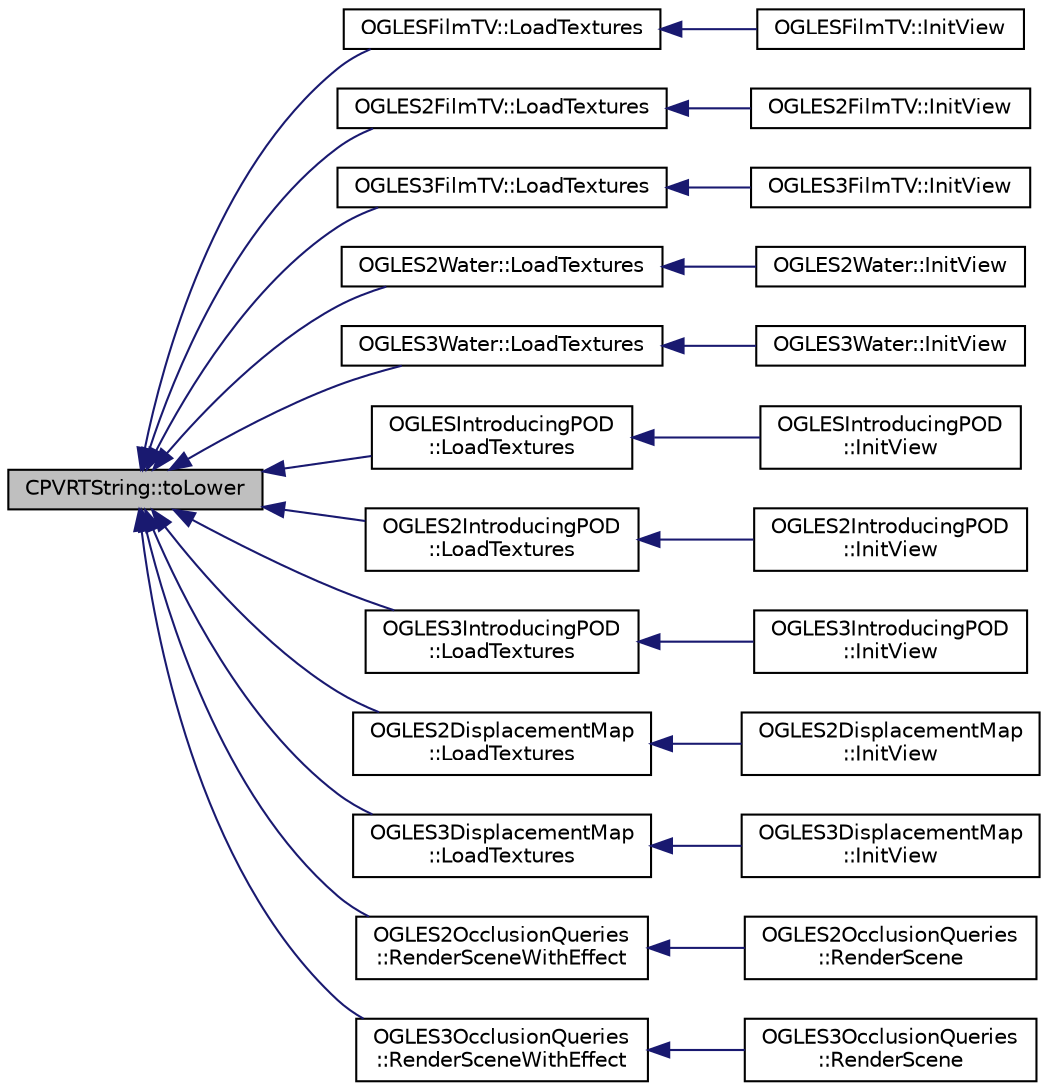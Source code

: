 digraph "CPVRTString::toLower"
{
  edge [fontname="Helvetica",fontsize="10",labelfontname="Helvetica",labelfontsize="10"];
  node [fontname="Helvetica",fontsize="10",shape=record];
  rankdir="LR";
  Node1 [label="CPVRTString::toLower",height=0.2,width=0.4,color="black", fillcolor="grey75", style="filled", fontcolor="black"];
  Node1 -> Node2 [dir="back",color="midnightblue",fontsize="10",style="solid",fontname="Helvetica"];
  Node2 [label="OGLESFilmTV::LoadTextures",height=0.2,width=0.4,color="black", fillcolor="white", style="filled",URL="$class_o_g_l_e_s_film_t_v.html#adb417d352deedf0a4cbc7ab2db274682"];
  Node2 -> Node3 [dir="back",color="midnightblue",fontsize="10",style="solid",fontname="Helvetica"];
  Node3 [label="OGLESFilmTV::InitView",height=0.2,width=0.4,color="black", fillcolor="white", style="filled",URL="$class_o_g_l_e_s_film_t_v.html#a1ea5268db0b745d827dde1ecc543a08b"];
  Node1 -> Node4 [dir="back",color="midnightblue",fontsize="10",style="solid",fontname="Helvetica"];
  Node4 [label="OGLES2FilmTV::LoadTextures",height=0.2,width=0.4,color="black", fillcolor="white", style="filled",URL="$class_o_g_l_e_s2_film_t_v.html#ac02b046a1039e085096b5352bf78a776"];
  Node4 -> Node5 [dir="back",color="midnightblue",fontsize="10",style="solid",fontname="Helvetica"];
  Node5 [label="OGLES2FilmTV::InitView",height=0.2,width=0.4,color="black", fillcolor="white", style="filled",URL="$class_o_g_l_e_s2_film_t_v.html#a6641a9c6654e329a4bb71e235b614b00"];
  Node1 -> Node6 [dir="back",color="midnightblue",fontsize="10",style="solid",fontname="Helvetica"];
  Node6 [label="OGLES3FilmTV::LoadTextures",height=0.2,width=0.4,color="black", fillcolor="white", style="filled",URL="$class_o_g_l_e_s3_film_t_v.html#a31ffd7f6fd605617a316e3b89b9841c9"];
  Node6 -> Node7 [dir="back",color="midnightblue",fontsize="10",style="solid",fontname="Helvetica"];
  Node7 [label="OGLES3FilmTV::InitView",height=0.2,width=0.4,color="black", fillcolor="white", style="filled",URL="$class_o_g_l_e_s3_film_t_v.html#aa18bf366e621fd15d5e970f833baabae"];
  Node1 -> Node8 [dir="back",color="midnightblue",fontsize="10",style="solid",fontname="Helvetica"];
  Node8 [label="OGLES2Water::LoadTextures",height=0.2,width=0.4,color="black", fillcolor="white", style="filled",URL="$class_o_g_l_e_s2_water.html#a6e62abc754164c41ac62d560cccc10fa"];
  Node8 -> Node9 [dir="back",color="midnightblue",fontsize="10",style="solid",fontname="Helvetica"];
  Node9 [label="OGLES2Water::InitView",height=0.2,width=0.4,color="black", fillcolor="white", style="filled",URL="$class_o_g_l_e_s2_water.html#a2da566592e1831ed3d9b4b2d0b400105"];
  Node1 -> Node10 [dir="back",color="midnightblue",fontsize="10",style="solid",fontname="Helvetica"];
  Node10 [label="OGLES3Water::LoadTextures",height=0.2,width=0.4,color="black", fillcolor="white", style="filled",URL="$class_o_g_l_e_s3_water.html#a97b14e60c16a2d1175adf1549722e77b"];
  Node10 -> Node11 [dir="back",color="midnightblue",fontsize="10",style="solid",fontname="Helvetica"];
  Node11 [label="OGLES3Water::InitView",height=0.2,width=0.4,color="black", fillcolor="white", style="filled",URL="$class_o_g_l_e_s3_water.html#a25e025258e7aa9898269ba644ded3dd5"];
  Node1 -> Node12 [dir="back",color="midnightblue",fontsize="10",style="solid",fontname="Helvetica"];
  Node12 [label="OGLESIntroducingPOD\l::LoadTextures",height=0.2,width=0.4,color="black", fillcolor="white", style="filled",URL="$class_o_g_l_e_s_introducing_p_o_d.html#a8f4409ae8856ab85c6bcafe8b4af7e00"];
  Node12 -> Node13 [dir="back",color="midnightblue",fontsize="10",style="solid",fontname="Helvetica"];
  Node13 [label="OGLESIntroducingPOD\l::InitView",height=0.2,width=0.4,color="black", fillcolor="white", style="filled",URL="$class_o_g_l_e_s_introducing_p_o_d.html#aa56538d2f1d161c35d0072394ef99e6e"];
  Node1 -> Node14 [dir="back",color="midnightblue",fontsize="10",style="solid",fontname="Helvetica"];
  Node14 [label="OGLES2IntroducingPOD\l::LoadTextures",height=0.2,width=0.4,color="black", fillcolor="white", style="filled",URL="$class_o_g_l_e_s2_introducing_p_o_d.html#a6c9522e2e620a2c880ecb7f736381606"];
  Node14 -> Node15 [dir="back",color="midnightblue",fontsize="10",style="solid",fontname="Helvetica"];
  Node15 [label="OGLES2IntroducingPOD\l::InitView",height=0.2,width=0.4,color="black", fillcolor="white", style="filled",URL="$class_o_g_l_e_s2_introducing_p_o_d.html#a6ca6537d8354f3a97bf0bc8014a2de3c"];
  Node1 -> Node16 [dir="back",color="midnightblue",fontsize="10",style="solid",fontname="Helvetica"];
  Node16 [label="OGLES3IntroducingPOD\l::LoadTextures",height=0.2,width=0.4,color="black", fillcolor="white", style="filled",URL="$class_o_g_l_e_s3_introducing_p_o_d.html#af5cc40146892d1e0e51e68e4b0e52ecc"];
  Node16 -> Node17 [dir="back",color="midnightblue",fontsize="10",style="solid",fontname="Helvetica"];
  Node17 [label="OGLES3IntroducingPOD\l::InitView",height=0.2,width=0.4,color="black", fillcolor="white", style="filled",URL="$class_o_g_l_e_s3_introducing_p_o_d.html#a782c52b5ecda4997679950037750de6b"];
  Node1 -> Node18 [dir="back",color="midnightblue",fontsize="10",style="solid",fontname="Helvetica"];
  Node18 [label="OGLES2DisplacementMap\l::LoadTextures",height=0.2,width=0.4,color="black", fillcolor="white", style="filled",URL="$class_o_g_l_e_s2_displacement_map.html#a41c1cddcfdd510ddedd7a4ac60e7916a"];
  Node18 -> Node19 [dir="back",color="midnightblue",fontsize="10",style="solid",fontname="Helvetica"];
  Node19 [label="OGLES2DisplacementMap\l::InitView",height=0.2,width=0.4,color="black", fillcolor="white", style="filled",URL="$class_o_g_l_e_s2_displacement_map.html#a8234a56461c3ade780e4454b060d8cdc"];
  Node1 -> Node20 [dir="back",color="midnightblue",fontsize="10",style="solid",fontname="Helvetica"];
  Node20 [label="OGLES3DisplacementMap\l::LoadTextures",height=0.2,width=0.4,color="black", fillcolor="white", style="filled",URL="$class_o_g_l_e_s3_displacement_map.html#a8c17de0a36619b8ffeda623b8b91f374"];
  Node20 -> Node21 [dir="back",color="midnightblue",fontsize="10",style="solid",fontname="Helvetica"];
  Node21 [label="OGLES3DisplacementMap\l::InitView",height=0.2,width=0.4,color="black", fillcolor="white", style="filled",URL="$class_o_g_l_e_s3_displacement_map.html#a5493a4bba670b6d7cf926468b0a2a18f"];
  Node1 -> Node22 [dir="back",color="midnightblue",fontsize="10",style="solid",fontname="Helvetica"];
  Node22 [label="OGLES2OcclusionQueries\l::RenderSceneWithEffect",height=0.2,width=0.4,color="black", fillcolor="white", style="filled",URL="$class_o_g_l_e_s2_occlusion_queries.html#a07366f5e718deb30e905db48205fecde"];
  Node22 -> Node23 [dir="back",color="midnightblue",fontsize="10",style="solid",fontname="Helvetica"];
  Node23 [label="OGLES2OcclusionQueries\l::RenderScene",height=0.2,width=0.4,color="black", fillcolor="white", style="filled",URL="$class_o_g_l_e_s2_occlusion_queries.html#abf4f321ccdc3cac3e81ee2124d2e1999"];
  Node1 -> Node24 [dir="back",color="midnightblue",fontsize="10",style="solid",fontname="Helvetica"];
  Node24 [label="OGLES3OcclusionQueries\l::RenderSceneWithEffect",height=0.2,width=0.4,color="black", fillcolor="white", style="filled",URL="$class_o_g_l_e_s3_occlusion_queries.html#afbfc87546cdefacc99aad97ca6f4c249"];
  Node24 -> Node25 [dir="back",color="midnightblue",fontsize="10",style="solid",fontname="Helvetica"];
  Node25 [label="OGLES3OcclusionQueries\l::RenderScene",height=0.2,width=0.4,color="black", fillcolor="white", style="filled",URL="$class_o_g_l_e_s3_occlusion_queries.html#a16db67461f05eaa19f819e24132f74ee"];
}
